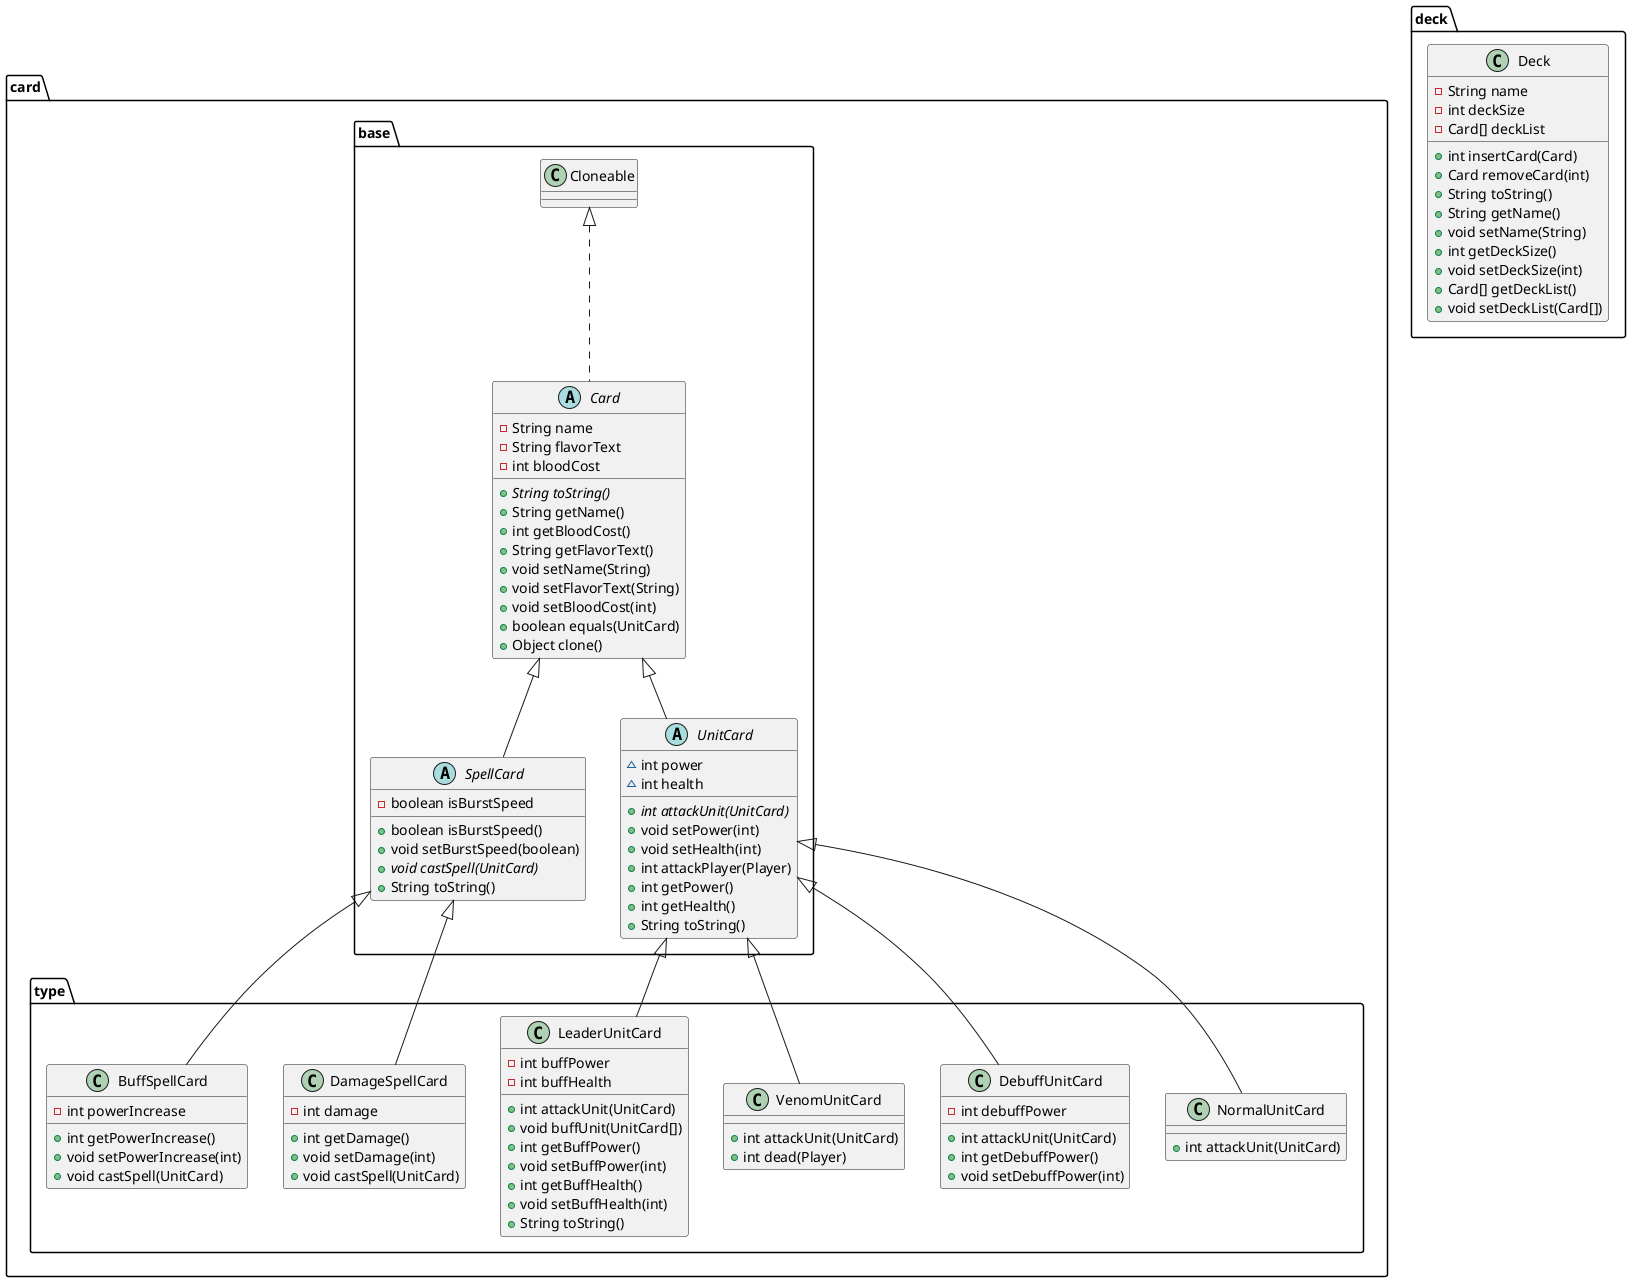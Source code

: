 @startuml
abstract class card.base.SpellCard {
- boolean isBurstSpeed
+ boolean isBurstSpeed()
+ void setBurstSpeed(boolean)
+ {abstract}void castSpell(UnitCard)
+ String toString()
}


class card.type.DamageSpellCard {
- int damage
+ int getDamage()
+ void setDamage(int)
+ void castSpell(UnitCard)
}


class card.type.BuffSpellCard {
- int powerIncrease
+ int getPowerIncrease()
+ void setPowerIncrease(int)
+ void castSpell(UnitCard)
}


class card.type.VenomUnitCard {
+ int attackUnit(UnitCard)
+ int dead(Player)
}

abstract class card.base.Card {
- String name
- String flavorText
- int bloodCost
+ {abstract}String toString()
+ String getName()
+ int getBloodCost()
+ String getFlavorText()
+ void setName(String)
+ void setFlavorText(String)
+ void setBloodCost(int)
+ boolean equals(UnitCard)
+ Object clone()
}


class card.type.LeaderUnitCard {
- int buffPower
- int buffHealth
+ int attackUnit(UnitCard)
+ void buffUnit(UnitCard[])
+ int getBuffPower()
+ void setBuffPower(int)
+ int getBuffHealth()
+ void setBuffHealth(int)
+ String toString()
}


class card.type.NormalUnitCard {
+ int attackUnit(UnitCard)
}

class card.type.DebuffUnitCard {
- int debuffPower
+ int attackUnit(UnitCard)
+ int getDebuffPower()
+ void setDebuffPower(int)
}


abstract class card.base.UnitCard {
~ int power
~ int health
+ {abstract}int attackUnit(UnitCard)
+ void setPower(int)
+ void setHealth(int)
+ int attackPlayer(Player)
+ int getPower()
+ int getHealth()
+ String toString()
}


class deck.Deck {
- String name
- int deckSize
- Card[] deckList
+ int insertCard(Card)
+ Card removeCard(int)
+ String toString()
+ String getName()
+ void setName(String)
+ int getDeckSize()
+ void setDeckSize(int)
+ Card[] getDeckList()
+ void setDeckList(Card[])
}




card.base.Card <|-- card.base.SpellCard
card.base.SpellCard <|-- card.type.DamageSpellCard
card.base.SpellCard <|-- card.type.BuffSpellCard
card.base.UnitCard <|-- card.type.VenomUnitCard
card.base.Cloneable <|.. card.base.Card
card.base.UnitCard <|-- card.type.LeaderUnitCard
card.base.UnitCard <|-- card.type.NormalUnitCard
card.base.UnitCard <|-- card.type.DebuffUnitCard
card.base.Card <|-- card.base.UnitCard
@enduml